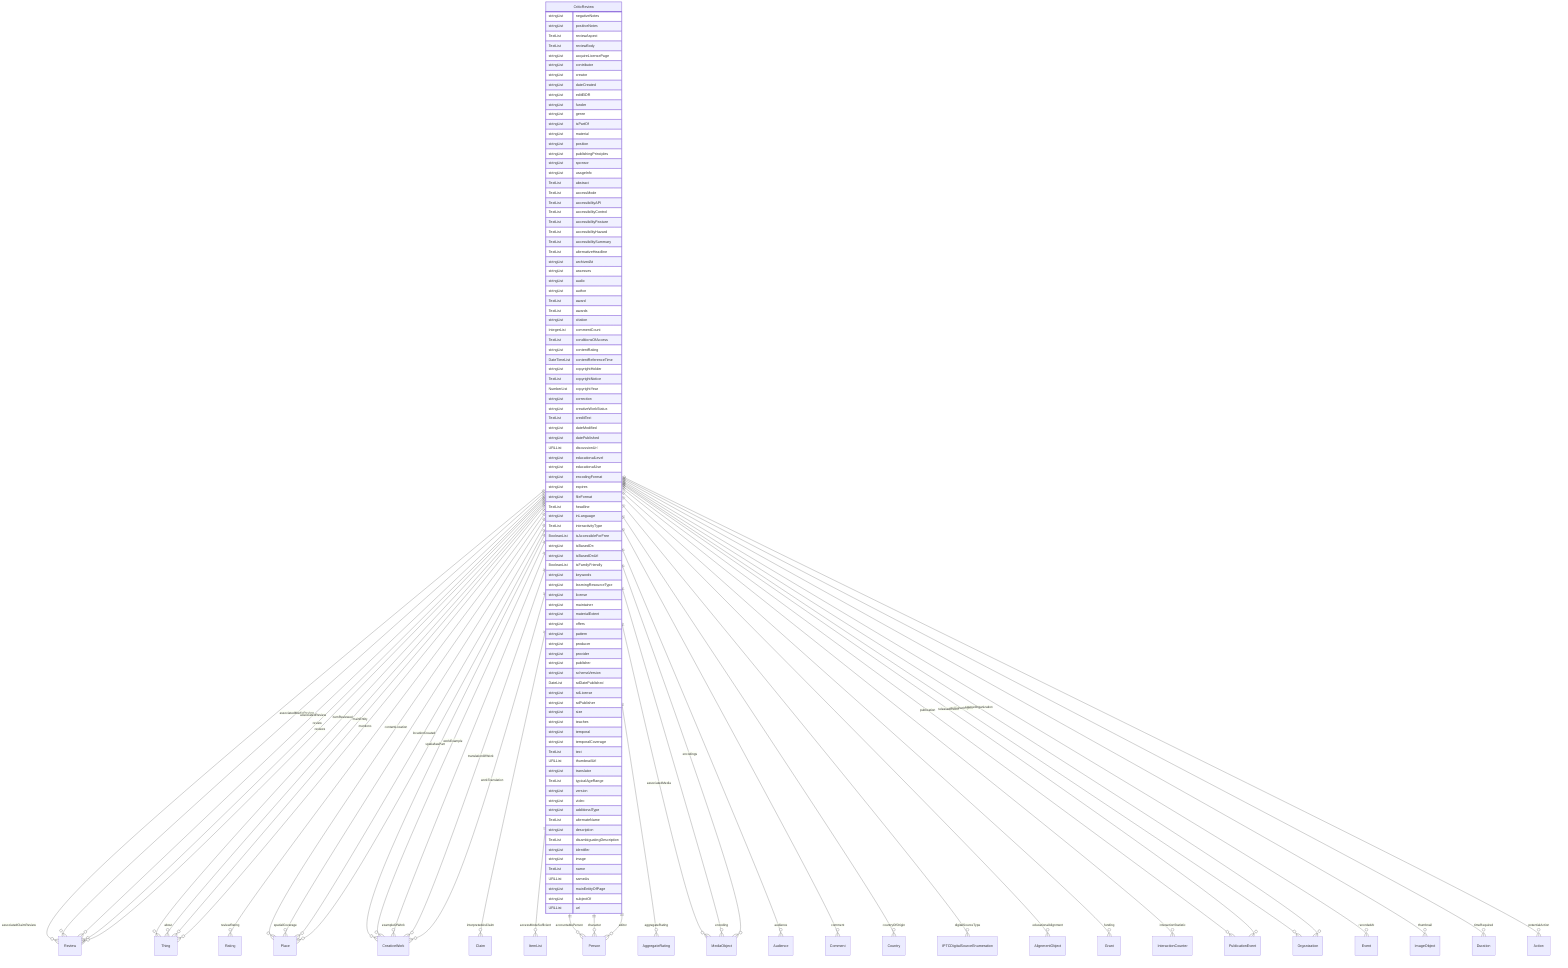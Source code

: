 erDiagram
CriticReview {
    stringList negativeNotes  
    stringList positiveNotes  
    TextList reviewAspect  
    TextList reviewBody  
    stringList acquireLicensePage  
    stringList contributor  
    stringList creator  
    stringList dateCreated  
    stringList editEIDR  
    stringList funder  
    stringList genre  
    stringList isPartOf  
    stringList material  
    stringList position  
    stringList publishingPrinciples  
    stringList sponsor  
    stringList usageInfo  
    TextList abstract  
    TextList accessMode  
    TextList accessibilityAPI  
    TextList accessibilityControl  
    TextList accessibilityFeature  
    TextList accessibilityHazard  
    TextList accessibilitySummary  
    TextList alternativeHeadline  
    stringList archivedAt  
    stringList assesses  
    stringList audio  
    stringList author  
    TextList award  
    TextList awards  
    stringList citation  
    IntegerList commentCount  
    TextList conditionsOfAccess  
    stringList contentRating  
    DateTimeList contentReferenceTime  
    stringList copyrightHolder  
    TextList copyrightNotice  
    NumberList copyrightYear  
    stringList correction  
    stringList creativeWorkStatus  
    TextList creditText  
    stringList dateModified  
    stringList datePublished  
    URLList discussionUrl  
    stringList educationalLevel  
    stringList educationalUse  
    stringList encodingFormat  
    stringList expires  
    stringList fileFormat  
    TextList headline  
    stringList inLanguage  
    TextList interactivityType  
    BooleanList isAccessibleForFree  
    stringList isBasedOn  
    stringList isBasedOnUrl  
    BooleanList isFamilyFriendly  
    stringList keywords  
    stringList learningResourceType  
    stringList license  
    stringList maintainer  
    stringList materialExtent  
    stringList offers  
    stringList pattern  
    stringList producer  
    stringList provider  
    stringList publisher  
    stringList schemaVersion  
    DateList sdDatePublished  
    stringList sdLicense  
    stringList sdPublisher  
    stringList size  
    stringList teaches  
    stringList temporal  
    stringList temporalCoverage  
    TextList text  
    URLList thumbnailUrl  
    stringList translator  
    TextList typicalAgeRange  
    stringList version  
    stringList video  
    stringList additionalType  
    TextList alternateName  
    stringList description  
    TextList disambiguatingDescription  
    stringList identifier  
    stringList image  
    TextList name  
    URLList sameAs  
    stringList mainEntityOfPage  
    stringList subjectOf  
    URLList url  
}

CriticReview ||--}o Review : "associatedClaimReview"
CriticReview ||--}o Review : "associatedMediaReview"
CriticReview ||--}o Review : "associatedReview"
CriticReview ||--}o Thing : "itemReviewed"
CriticReview ||--}o Rating : "reviewRating"
CriticReview ||--}o Thing : "about"
CriticReview ||--}o Place : "contentLocation"
CriticReview ||--}o CreativeWork : "hasPart"
CriticReview ||--}o Claim : "interpretedAsClaim"
CriticReview ||--}o Thing : "mainEntity"
CriticReview ||--}o Place : "spatialCoverage"
CriticReview ||--}o CreativeWork : "workExample"
CriticReview ||--}o ItemList : "accessModeSufficient"
CriticReview ||--}o Person : "accountablePerson"
CriticReview ||--}o AggregateRating : "aggregateRating"
CriticReview ||--}o MediaObject : "associatedMedia"
CriticReview ||--}o Audience : "audience"
CriticReview ||--}o Person : "character"
CriticReview ||--}o Comment : "comment"
CriticReview ||--}o Country : "countryOfOrigin"
CriticReview ||--}o IPTCDigitalSourceEnumeration : "digitalSourceType"
CriticReview ||--}o Person : "editor"
CriticReview ||--}o AlignmentObject : "educationalAlignment"
CriticReview ||--}o MediaObject : "encoding"
CriticReview ||--}o MediaObject : "encodings"
CriticReview ||--}o CreativeWork : "exampleOfWork"
CriticReview ||--}o Grant : "funding"
CriticReview ||--}o InteractionCounter : "interactionStatistic"
CriticReview ||--}o Place : "locationCreated"
CriticReview ||--}o Thing : "mentions"
CriticReview ||--}o PublicationEvent : "publication"
CriticReview ||--}o Organization : "publisherImprint"
CriticReview ||--}o Event : "recordedAt"
CriticReview ||--}o PublicationEvent : "releasedEvent"
CriticReview ||--}o Review : "review"
CriticReview ||--}o Review : "reviews"
CriticReview ||--}o Organization : "sourceOrganization"
CriticReview ||--}o Place : "spatial"
CriticReview ||--}o ImageObject : "thumbnail"
CriticReview ||--}o Duration : "timeRequired"
CriticReview ||--}o CreativeWork : "translationOfWork"
CriticReview ||--}o CreativeWork : "workTranslation"
CriticReview ||--}o Action : "potentialAction"